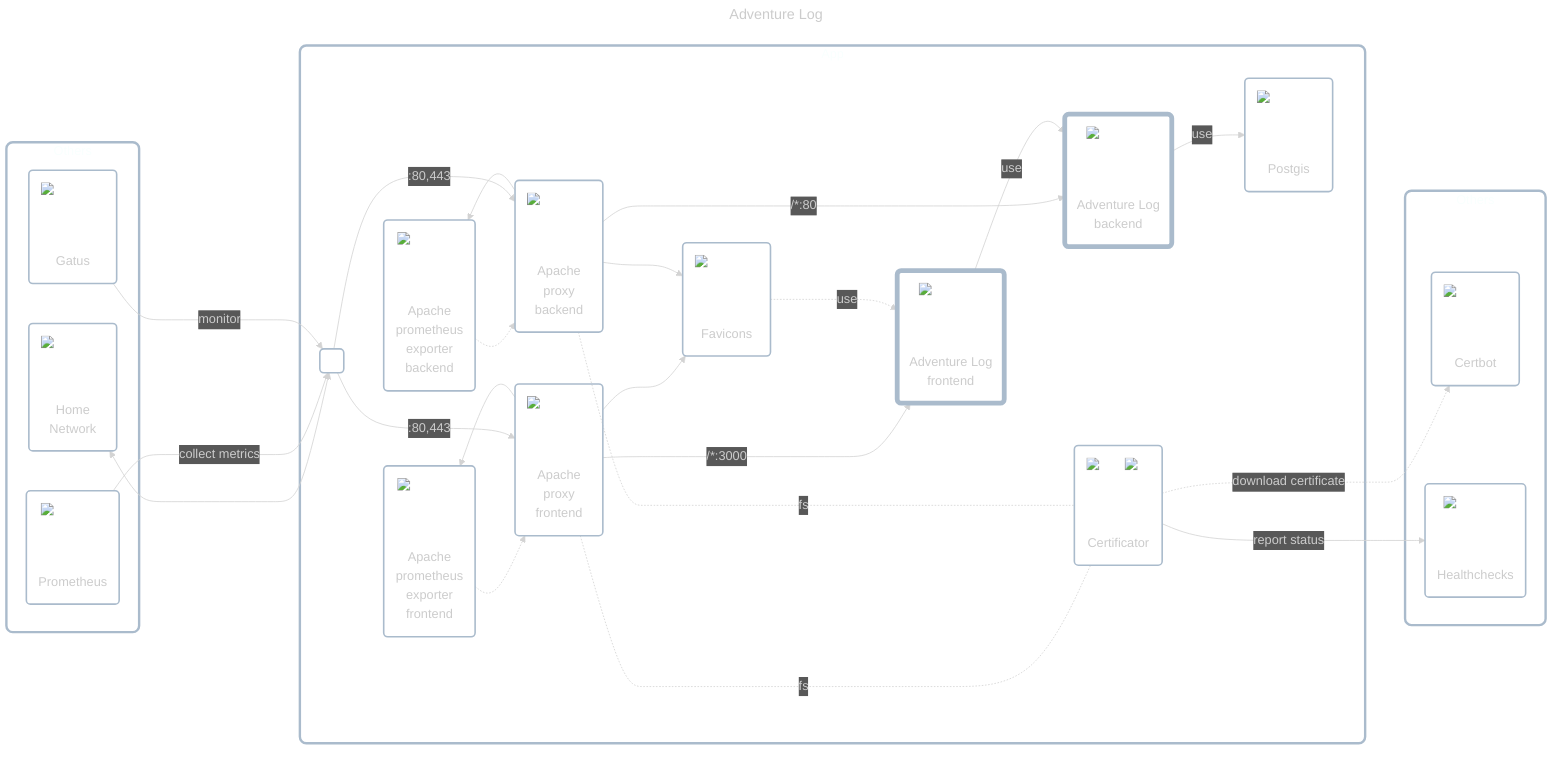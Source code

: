 ---
title: Adventure Log
config:
    theme: dark
---

flowchart LR
    classDef cluster fill:#ffffff00,stroke:#aabbccff,stroke-width:3px,rx:8px,ry:8px;
    classDef node fill:#ffffff00,stroke:#aabbccff,stroke-width:2px,rx:5px,ry:5px;
    classDef dashed_border stroke-dasharray:10 6;
    classDef strong_border stroke-width:6px;

    subgraph app_wrapper["App"]
        inbound_interface(" ")
        apache_frontend_prometheus_exporter("<div style='position:relative;width:80px;height:80px;margin:0 auto;margin-bottom:0.5em'><img src='../../../../icons/apache-prometheus-exporter.png' style='min-width:80px;max-width:80px' /></div>Apache<br/>prometheus<br/>exporter<br/>frontend")
        apache_proxy_frontend("<div style='position:relative;width:80px;height:80px;margin:0 auto;margin-bottom:0.5em'><img src='../../../../icons/apache.png' style='min-width:80px;max-width:80px' /></div>Apache<br/>proxy<br/>frontend")
        apache_backend_prometheus_exporter("<div style='position:relative;width:80px;height:80px;margin:0 auto;margin-bottom:0.5em'><img src='../../../../icons/apache-prometheus-exporter.png' style='min-width:80px;max-width:80px' /></div>Apache<br/>prometheus<br/>exporter<br/>backend")
        apache_proxy_backend("<div style='position:relative;width:80px;height:80px;margin:0 auto;margin-bottom:0.5em'><img src='../../../../icons/apache.png' style='min-width:80px;max-width:80px' /></div>Apache<br/>proxy<br/>backend")
        certificator("<div style='position:relative;width:80px;height:80px;margin:0 auto;margin-bottom:1em'><img src='../../../../icons/cronjob.png' style='min-width:32px;max-width:32px;position:absolute;top:0;right:0' /><img src='../../../../icons/lets-encrypt.png' style='min-width:80px;max-width:80px' /></div>Certificator")
        favicons("<div style='position:relative;width:80px;height:80px;margin:0 auto;margin-bottom:0.5em'><img src='../../../../icons/picture.png' style='min-width:80px;max-width:80px' /></div>Favicons")
        adventurelog_frontend("<div style='position:relative;width:80px;height:80px;margin:0 auto;margin-bottom:0.5em'><img src='../../../../icons/adventurelog.png' style='min-width:80px;max-width:80px' /></div>Adventure Log<br/>frontend")
        adventurelog_backend("<div style='position:relative;width:80px;height:80px;margin:0 auto;margin-bottom:0.5em'><img src='../../../../icons/adventurelog.png' style='min-width:80px;max-width:80px' /></div>Adventure Log<br/>backend")
        postgis("<div style='position:relative;width:80px;height:80px;margin:0 auto;margin-bottom:0.5em'><img src='../../../../icons/postgres.png' style='min-width:80px;max-width:80px' /></div>Postgis")
        class adventurelog_frontend strong_border;
        class adventurelog_backend strong_border;

        apache_frontend_prometheus_exporter -.-> apache_proxy_frontend --> apache_frontend_prometheus_exporter
        apache_backend_prometheus_exporter -.-> apache_proxy_backend --> apache_backend_prometheus_exporter
        inbound_interface ~~~ apache_frontend_prometheus_exporter ~~~ apache_proxy_frontend
        inbound_interface ~~~ apache_backend_prometheus_exporter ~~~ apache_proxy_backend
        inbound_interface -->|:80,443| apache_proxy_frontend -->|/*:3000| adventurelog_frontend
        inbound_interface -->|:80,443| apache_proxy_backend -->|/*:80| adventurelog_backend
        apache_proxy_frontend & apache_proxy_backend -.-|fs| certificator
        apache_proxy_frontend & apache_proxy_backend ---> favicons -..->|use| adventurelog_frontend
        adventurelog_frontend -->|use| adventurelog_backend -->|use| postgis
    end

    subgraph others_1["Others"]
        home_network("<div style='position:relative;width:80px;height:80px;margin:0 auto;margin-bottom:0.1em'><img src='../../../../icons/network.png' style='min-width:80px;max-width:80px' /></div>Home<br/>Network")
        prometheus("<div style='position:relative;width:80px;height:80px;margin:0 auto;margin-bottom:0.5em'><img src='../../../../icons/prometheus.png' style='min-width:80px;max-width:80px' /></div>Prometheus")
        gatus("<div style='position:relative;width:80px;height:80px;margin:0 auto;margin-bottom:0.5em'><img src='../../../../icons/gatus.png' style='min-width:80px;max-width:80px' /></div>Gatus")

        home_network <--> inbound_interface
        prometheus --->|collect metrics| inbound_interface
        gatus --->|monitor| inbound_interface
    end

    subgraph others_2["Others"]
        certbot("<div style='position:relative;width:80px;height:80px;margin:0 auto;margin-bottom:0.5em'><img src='../../../../icons/lets-encrypt.png' style='min-width:80px;max-width:80px' /></div>Certbot")
        healthchecks("<div style='position:relative;width:80px;height:80px;margin:0 auto;margin-bottom:0.5em'><img src='../../../../icons/healthchecks.png' style='min-width:80px;max-width:80px' /></div>Healthchecks")

        certificator -..->|download certificate| certbot
        certificator --->|report status| healthchecks
    end

    others_1 ~~~~ app_wrapper
    adventurelog_frontend & adventurelog_backend ~~~~ others_2